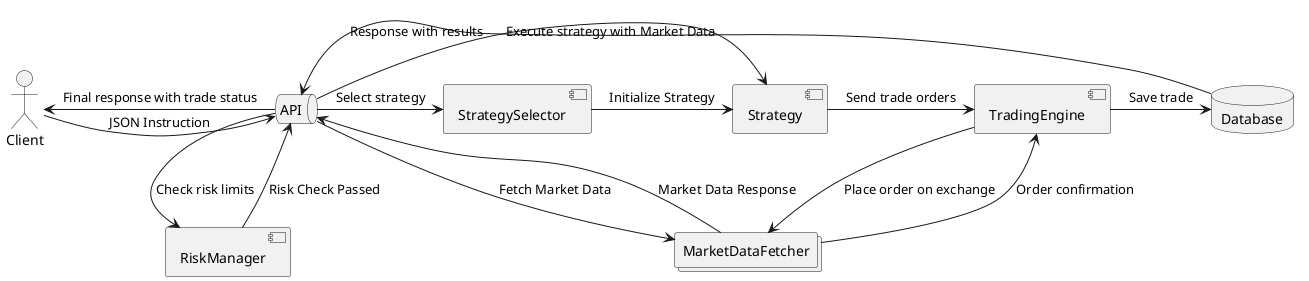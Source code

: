 @startuml
actor Client
queue API as api
database Database as db
collections MarketDataFetcher as market
component StrategySelector as selector
component Strategy as strategy
component RiskManager as risk
component TradingEngine as engine

Client -> api: JSON Instruction
api -> selector: Select strategy
selector -> strategy: Initialize Strategy

api -> market: Fetch Market Data
market --> api: Market Data Response

api -> risk: Check risk limits
risk --> api: Risk Check Passed

api -> strategy: Execute strategy with Market Data
strategy -> engine: Send trade orders

engine -> market: Place order on exchange
market --> engine: Order confirmation

engine -> db: Save trade

db -> api: Response with results
api -> Client: Final response with trade status
@enduml
